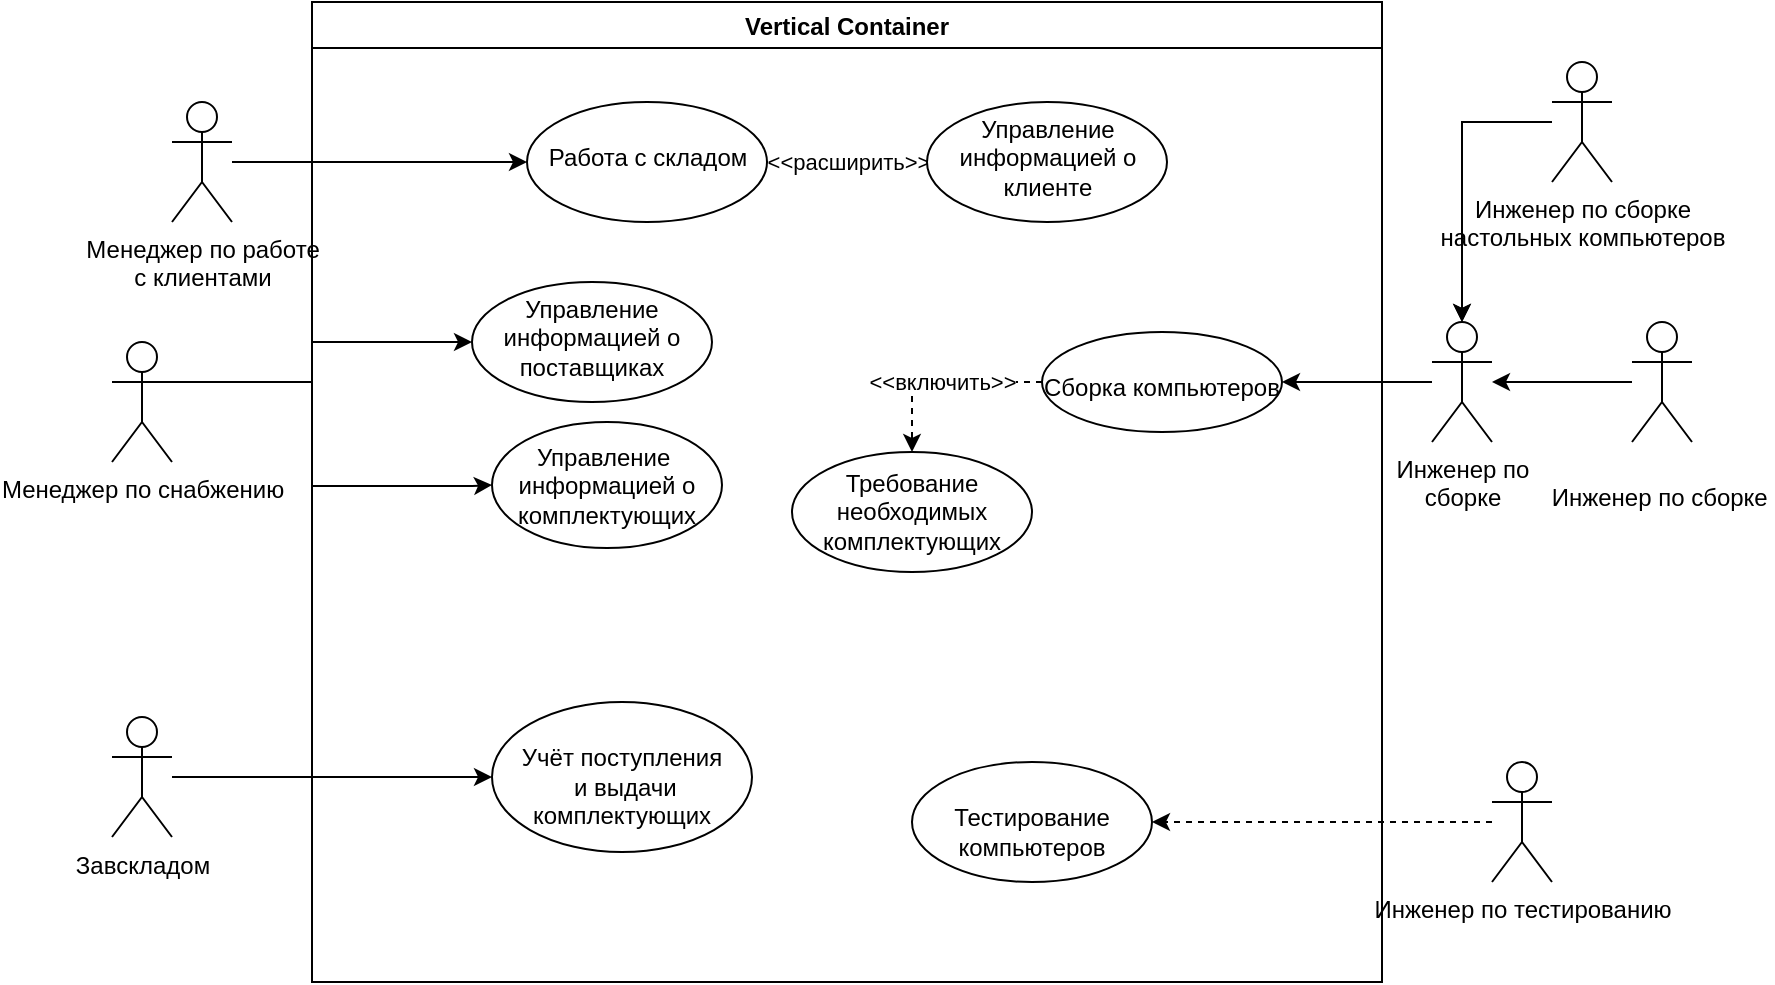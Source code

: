 <mxfile version="20.7.4" type="github">
  <diagram id="Hbg6vU6cVSz0Por5-F1F" name="Page-1">
    <mxGraphModel dx="1450" dy="590" grid="1" gridSize="10" guides="1" tooltips="1" connect="1" arrows="1" fold="1" page="0" pageScale="1" pageWidth="827" pageHeight="1169" math="0" shadow="0">
      <root>
        <mxCell id="0" />
        <mxCell id="1" parent="0" />
        <mxCell id="AAZqoWAP9DlyQhHgJq0B-1" value="Vertical Container" style="swimlane;" parent="1" vertex="1">
          <mxGeometry x="100" y="270" width="535" height="490" as="geometry" />
        </mxCell>
        <mxCell id="AAZqoWAP9DlyQhHgJq0B-2" value="&amp;lt;&amp;lt;расширить&amp;gt;&amp;gt;" style="edgeStyle=orthogonalEdgeStyle;rounded=0;orthogonalLoop=1;jettySize=auto;html=1;dashed=1;" parent="AAZqoWAP9DlyQhHgJq0B-1" source="AAZqoWAP9DlyQhHgJq0B-3" target="AAZqoWAP9DlyQhHgJq0B-6" edge="1">
          <mxGeometry relative="1" as="geometry" />
        </mxCell>
        <mxCell id="AAZqoWAP9DlyQhHgJq0B-3" value="&lt;br&gt;Работа с складом" style="ellipse;whiteSpace=wrap;html=1;verticalAlign=top;" parent="AAZqoWAP9DlyQhHgJq0B-1" vertex="1">
          <mxGeometry x="107.5" y="50" width="120" height="60" as="geometry" />
        </mxCell>
        <mxCell id="AAZqoWAP9DlyQhHgJq0B-4" value="Управление информацией о поставщиках" style="ellipse;whiteSpace=wrap;html=1;verticalAlign=top;" parent="AAZqoWAP9DlyQhHgJq0B-1" vertex="1">
          <mxGeometry x="80" y="140" width="120" height="60" as="geometry" />
        </mxCell>
        <mxCell id="AAZqoWAP9DlyQhHgJq0B-5" value="&lt;br&gt;Учёт поступления&lt;br&gt;&amp;nbsp;и выдачи комплектующих" style="ellipse;whiteSpace=wrap;html=1;verticalAlign=top;" parent="AAZqoWAP9DlyQhHgJq0B-1" vertex="1">
          <mxGeometry x="90" y="350" width="130" height="75" as="geometry" />
        </mxCell>
        <mxCell id="AAZqoWAP9DlyQhHgJq0B-6" value="Управление информацией о клиенте" style="ellipse;whiteSpace=wrap;html=1;verticalAlign=top;" parent="AAZqoWAP9DlyQhHgJq0B-1" vertex="1">
          <mxGeometry x="307.5" y="50" width="120" height="60" as="geometry" />
        </mxCell>
        <mxCell id="AAZqoWAP9DlyQhHgJq0B-7" value="&lt;span style=&quot;font-family: Helvetica; font-size: 12px; font-style: normal; font-variant-ligatures: normal; font-variant-caps: normal; font-weight: 400; letter-spacing: normal; orphans: 2; text-align: center; text-indent: 0px; text-transform: none; widows: 2; word-spacing: 0px; -webkit-text-stroke-width: 0px; text-decoration-thickness: initial; text-decoration-style: initial; text-decoration-color: initial; float: none; display: inline !important;&quot;&gt;Управление&lt;span&gt;&amp;nbsp;&lt;br&gt;информацией о комплектующих&lt;/span&gt;&lt;/span&gt;" style="ellipse;whiteSpace=wrap;html=1;labelBackgroundColor=none;fontColor=default;" parent="AAZqoWAP9DlyQhHgJq0B-1" vertex="1">
          <mxGeometry x="90" y="210" width="115" height="63" as="geometry" />
        </mxCell>
        <mxCell id="AAZqoWAP9DlyQhHgJq0B-8" value="&lt;br&gt;Сборка компьютеров" style="ellipse;whiteSpace=wrap;html=1;verticalAlign=top;" parent="AAZqoWAP9DlyQhHgJq0B-1" vertex="1">
          <mxGeometry x="365" y="165" width="120" height="50" as="geometry" />
        </mxCell>
        <mxCell id="AAZqoWAP9DlyQhHgJq0B-9" value="Требование необходимых комплектующих" style="ellipse;whiteSpace=wrap;html=1;" parent="AAZqoWAP9DlyQhHgJq0B-1" vertex="1">
          <mxGeometry x="240" y="225" width="120" height="60" as="geometry" />
        </mxCell>
        <mxCell id="AAZqoWAP9DlyQhHgJq0B-10" value="&amp;lt;&amp;lt;включить&amp;gt;&amp;gt;" style="edgeStyle=orthogonalEdgeStyle;rounded=0;orthogonalLoop=1;jettySize=auto;html=1;dashed=1;" parent="AAZqoWAP9DlyQhHgJq0B-1" source="AAZqoWAP9DlyQhHgJq0B-8" target="AAZqoWAP9DlyQhHgJq0B-9" edge="1">
          <mxGeometry relative="1" as="geometry">
            <mxPoint x="300" y="235" as="targetPoint" />
          </mxGeometry>
        </mxCell>
        <mxCell id="AAZqoWAP9DlyQhHgJq0B-11" value="&lt;br&gt;Тестирование компьютеров" style="ellipse;whiteSpace=wrap;html=1;verticalAlign=top;" parent="AAZqoWAP9DlyQhHgJq0B-1" vertex="1">
          <mxGeometry x="300" y="380" width="120" height="60" as="geometry" />
        </mxCell>
        <mxCell id="AAZqoWAP9DlyQhHgJq0B-12" value="" style="edgeStyle=orthogonalEdgeStyle;rounded=0;orthogonalLoop=1;jettySize=auto;html=1;dashed=1;" parent="1" source="AAZqoWAP9DlyQhHgJq0B-13" target="AAZqoWAP9DlyQhHgJq0B-11" edge="1">
          <mxGeometry relative="1" as="geometry" />
        </mxCell>
        <mxCell id="AAZqoWAP9DlyQhHgJq0B-13" value="Инженер по тестированию" style="shape=umlActor;verticalLabelPosition=bottom;verticalAlign=top;html=1;outlineConnect=0;" parent="1" vertex="1">
          <mxGeometry x="690" y="650" width="30" height="60" as="geometry" />
        </mxCell>
        <mxCell id="AAZqoWAP9DlyQhHgJq0B-14" value="" style="edgeStyle=orthogonalEdgeStyle;rounded=0;orthogonalLoop=1;jettySize=auto;html=1;" parent="1" source="AAZqoWAP9DlyQhHgJq0B-15" target="AAZqoWAP9DlyQhHgJq0B-8" edge="1">
          <mxGeometry relative="1" as="geometry" />
        </mxCell>
        <mxCell id="AAZqoWAP9DlyQhHgJq0B-15" value="Инженер по &lt;br&gt;сборке" style="shape=umlActor;verticalLabelPosition=bottom;verticalAlign=top;html=1;outlineConnect=0;" parent="1" vertex="1">
          <mxGeometry x="660" y="430" width="30" height="60" as="geometry" />
        </mxCell>
        <mxCell id="AAZqoWAP9DlyQhHgJq0B-16" value="" style="edgeStyle=orthogonalEdgeStyle;rounded=0;orthogonalLoop=1;jettySize=auto;html=1;" parent="1" source="AAZqoWAP9DlyQhHgJq0B-17" target="AAZqoWAP9DlyQhHgJq0B-15" edge="1">
          <mxGeometry relative="1" as="geometry" />
        </mxCell>
        <mxCell id="AAZqoWAP9DlyQhHgJq0B-17" value="&#xa;&lt;span style=&quot;font-family: Helvetica; font-size: 12px; font-style: normal; font-variant-ligatures: normal; font-variant-caps: normal; font-weight: 400; letter-spacing: normal; orphans: 2; text-align: center; text-indent: 0px; text-transform: none; widows: 2; word-spacing: 0px; -webkit-text-stroke-width: 0px; text-decoration-thickness: initial; text-decoration-style: initial; text-decoration-color: initial; float: none; display: inline !important;&quot;&gt;Инженер по сборке&lt;span&gt;&amp;nbsp;&lt;/span&gt;&lt;/span&gt;&#xa;&#xa;" style="shape=umlActor;verticalLabelPosition=bottom;verticalAlign=top;html=1;outlineConnect=0;fontColor=default;labelBackgroundColor=none;" parent="1" vertex="1">
          <mxGeometry x="760" y="430" width="30" height="60" as="geometry" />
        </mxCell>
        <mxCell id="AAZqoWAP9DlyQhHgJq0B-18" value="" style="edgeStyle=orthogonalEdgeStyle;rounded=0;orthogonalLoop=1;jettySize=auto;html=1;" parent="1" source="AAZqoWAP9DlyQhHgJq0B-20" target="AAZqoWAP9DlyQhHgJq0B-15" edge="1">
          <mxGeometry relative="1" as="geometry" />
        </mxCell>
        <mxCell id="AAZqoWAP9DlyQhHgJq0B-19" value="" style="edgeStyle=orthogonalEdgeStyle;rounded=0;orthogonalLoop=1;jettySize=auto;html=1;" parent="1" source="AAZqoWAP9DlyQhHgJq0B-20" target="AAZqoWAP9DlyQhHgJq0B-15" edge="1">
          <mxGeometry relative="1" as="geometry" />
        </mxCell>
        <mxCell id="AAZqoWAP9DlyQhHgJq0B-20" value="Инженер по сборке &lt;br&gt;настольных компьютеров" style="shape=umlActor;verticalLabelPosition=bottom;verticalAlign=top;html=1;outlineConnect=0;" parent="1" vertex="1">
          <mxGeometry x="720" y="300" width="30" height="60" as="geometry" />
        </mxCell>
        <mxCell id="AAZqoWAP9DlyQhHgJq0B-21" value="" style="edgeStyle=orthogonalEdgeStyle;rounded=0;orthogonalLoop=1;jettySize=auto;html=1;" parent="1" source="AAZqoWAP9DlyQhHgJq0B-22" target="AAZqoWAP9DlyQhHgJq0B-5" edge="1">
          <mxGeometry relative="1" as="geometry" />
        </mxCell>
        <mxCell id="AAZqoWAP9DlyQhHgJq0B-22" value="Завскладом" style="shape=umlActor;verticalLabelPosition=bottom;verticalAlign=top;html=1;outlineConnect=0;" parent="1" vertex="1">
          <mxGeometry y="627.5" width="30" height="60" as="geometry" />
        </mxCell>
        <mxCell id="AAZqoWAP9DlyQhHgJq0B-23" value="" style="edgeStyle=orthogonalEdgeStyle;rounded=0;orthogonalLoop=1;jettySize=auto;html=1;" parent="1" source="AAZqoWAP9DlyQhHgJq0B-25" target="AAZqoWAP9DlyQhHgJq0B-4" edge="1">
          <mxGeometry relative="1" as="geometry">
            <Array as="points">
              <mxPoint x="100" y="460" />
              <mxPoint x="100" y="440" />
            </Array>
          </mxGeometry>
        </mxCell>
        <mxCell id="AAZqoWAP9DlyQhHgJq0B-24" style="edgeStyle=orthogonalEdgeStyle;rounded=0;orthogonalLoop=1;jettySize=auto;html=1;exitX=0.5;exitY=0.5;exitDx=0;exitDy=0;exitPerimeter=0;entryX=0;entryY=0.5;entryDx=0;entryDy=0;" parent="1" source="AAZqoWAP9DlyQhHgJq0B-25" target="AAZqoWAP9DlyQhHgJq0B-7" edge="1">
          <mxGeometry relative="1" as="geometry">
            <mxPoint x="165" y="510" as="targetPoint" />
            <Array as="points">
              <mxPoint x="15" y="460" />
              <mxPoint x="100" y="460" />
              <mxPoint x="100" y="512" />
              <mxPoint x="180" y="512" />
            </Array>
          </mxGeometry>
        </mxCell>
        <mxCell id="AAZqoWAP9DlyQhHgJq0B-25" value="Менеджер по&amp;nbsp;снабжению" style="shape=umlActor;verticalLabelPosition=bottom;verticalAlign=top;html=1;outlineConnect=0;" parent="1" vertex="1">
          <mxGeometry y="440" width="30" height="60" as="geometry" />
        </mxCell>
        <mxCell id="AAZqoWAP9DlyQhHgJq0B-26" value="" style="edgeStyle=orthogonalEdgeStyle;rounded=0;orthogonalLoop=1;jettySize=auto;html=1;" parent="1" source="AAZqoWAP9DlyQhHgJq0B-27" target="AAZqoWAP9DlyQhHgJq0B-3" edge="1">
          <mxGeometry relative="1" as="geometry" />
        </mxCell>
        <mxCell id="AAZqoWAP9DlyQhHgJq0B-27" value="Менеджер по работе&lt;br&gt;с клиентами" style="shape=umlActor;verticalLabelPosition=bottom;verticalAlign=top;html=1;outlineConnect=0;" parent="1" vertex="1">
          <mxGeometry x="30" y="320" width="30" height="60" as="geometry" />
        </mxCell>
      </root>
    </mxGraphModel>
  </diagram>
</mxfile>
